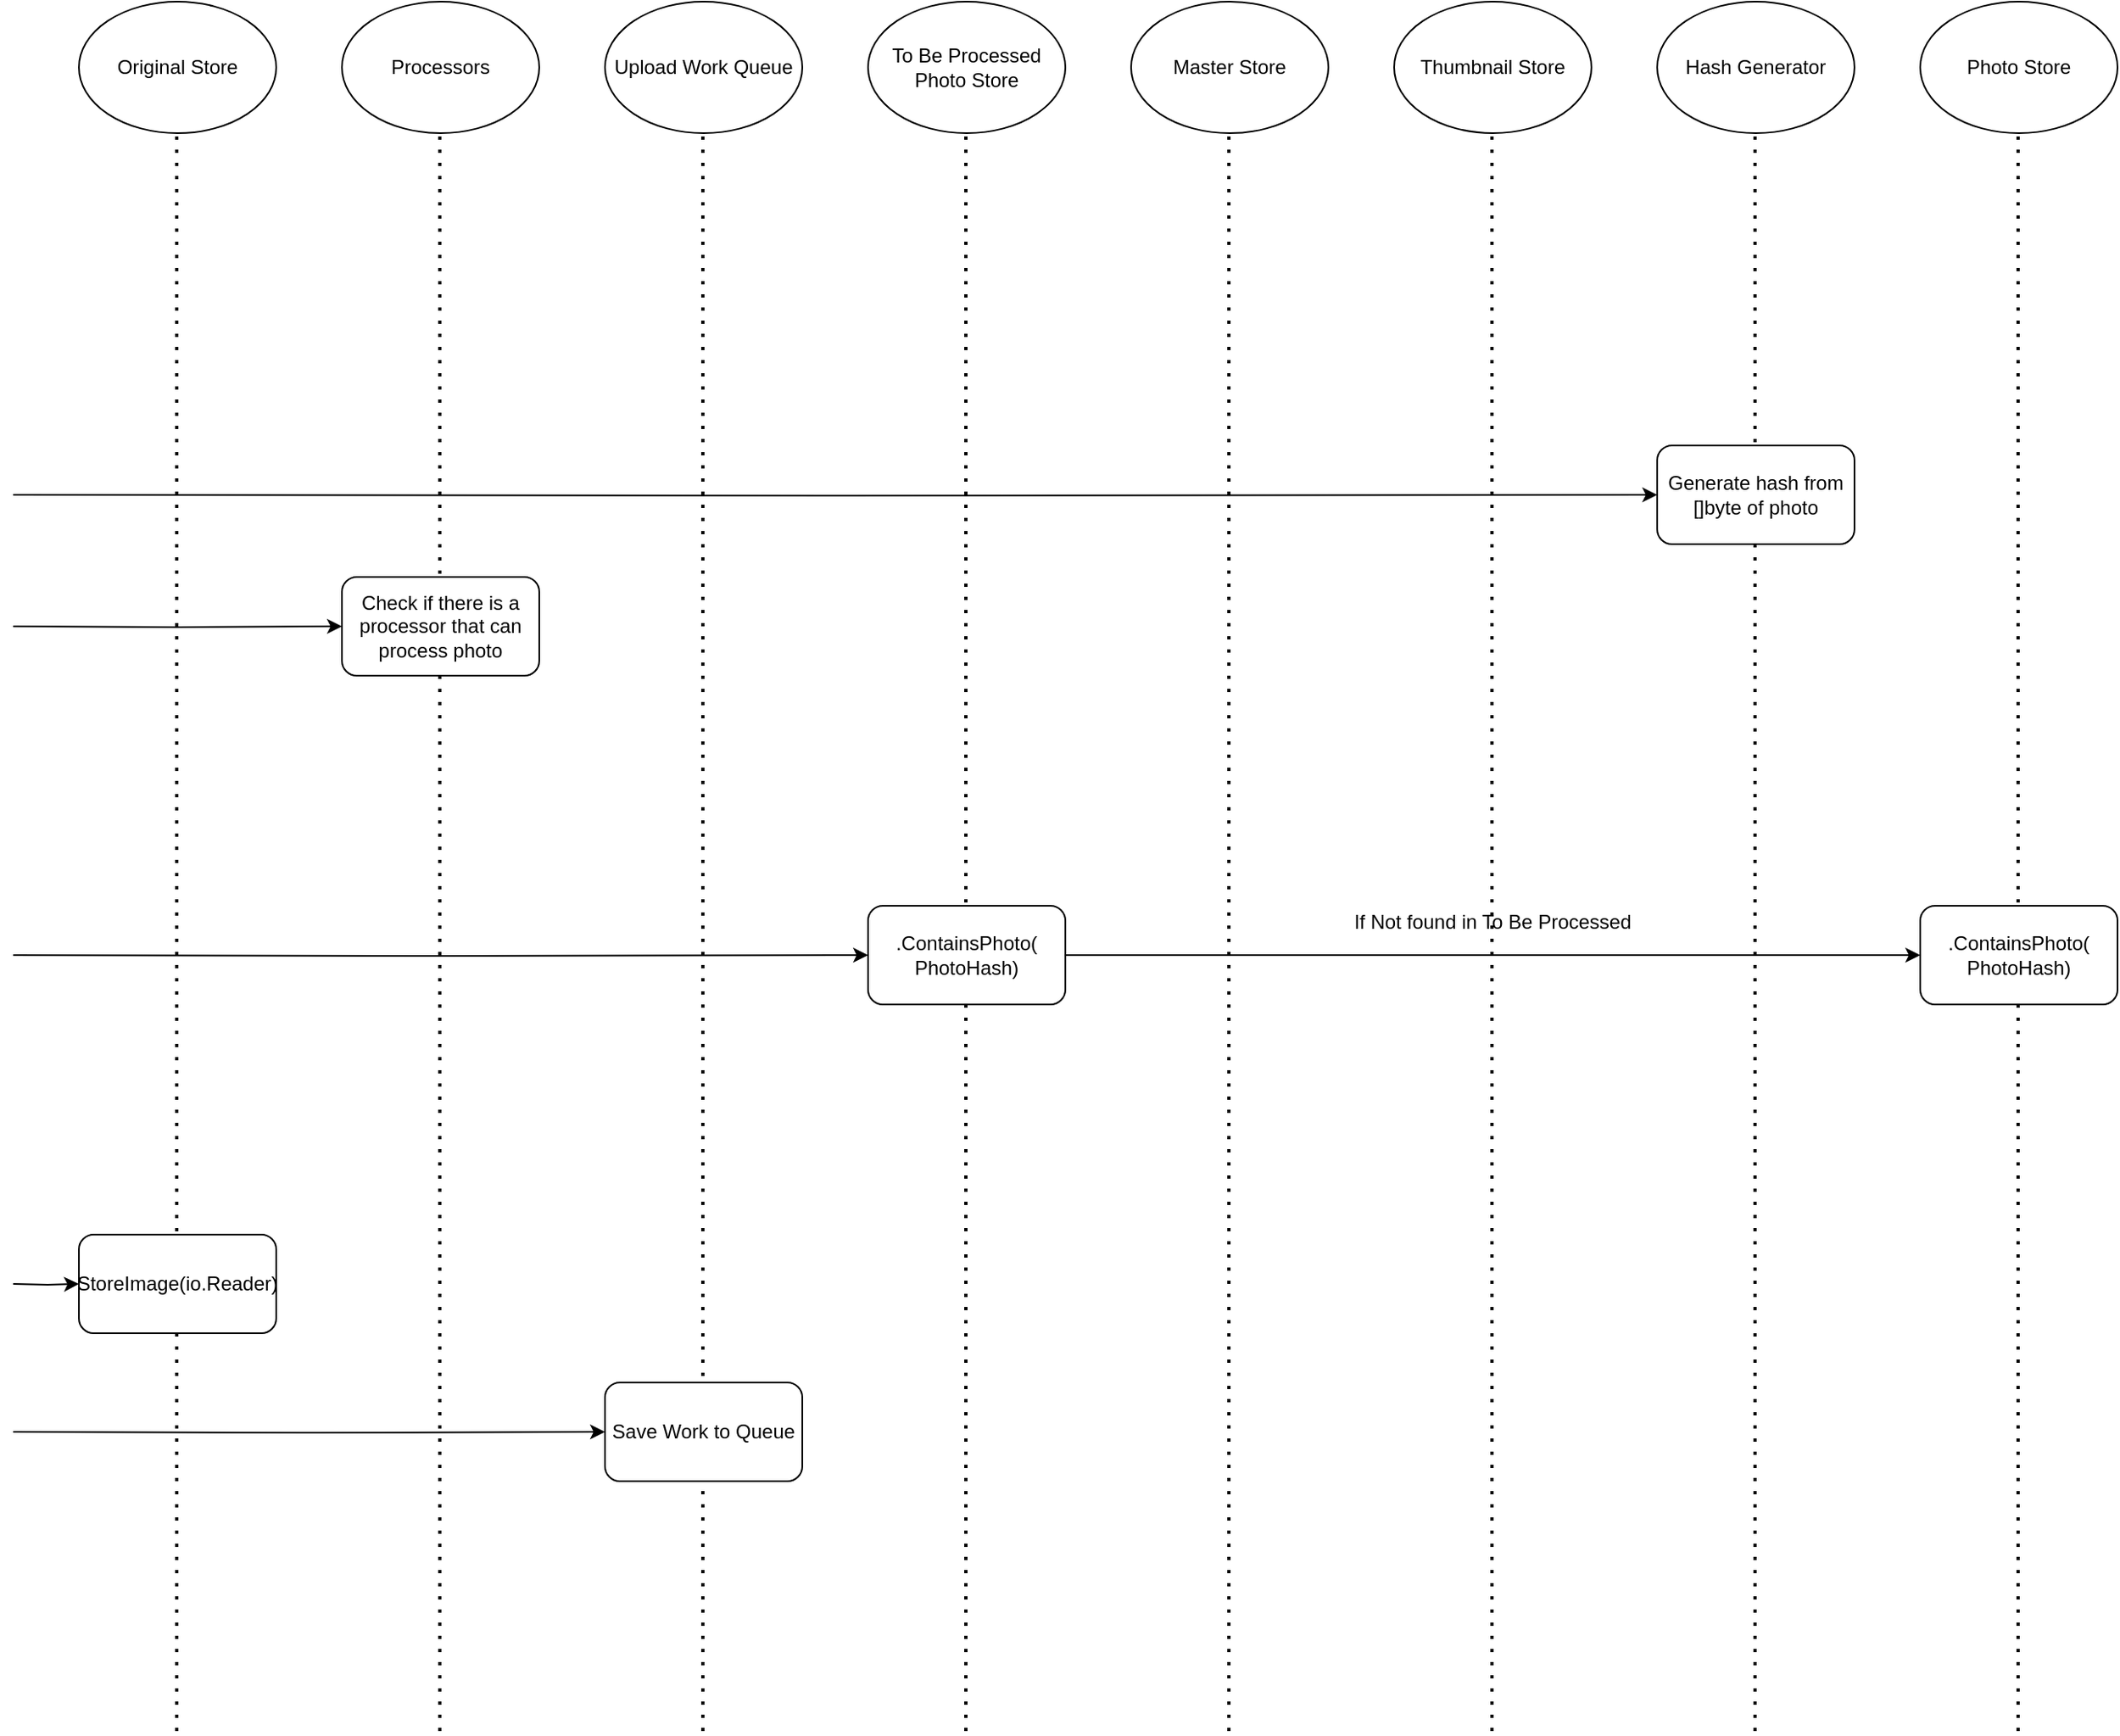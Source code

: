 <mxfile version="13.6.5">
    <diagram id="QYOa_jhQ2QRi0lswHNvo" name="Page-1">
        <mxGraphModel dx="1101" dy="631" grid="1" gridSize="10" guides="1" tooltips="1" connect="1" arrows="1" fold="1" page="1" pageScale="1" pageWidth="850" pageHeight="1100" math="0" shadow="0">
            <root>
                <mxCell id="0"/>
                <mxCell id="1" parent="0"/>
                <mxCell id="5" value="Original Store" style="ellipse;whiteSpace=wrap;html=1;" parent="1" vertex="1">
                    <mxGeometry x="320" y="40" width="120" height="80" as="geometry"/>
                </mxCell>
                <mxCell id="6" value="Processors" style="ellipse;whiteSpace=wrap;html=1;" parent="1" vertex="1">
                    <mxGeometry x="480" y="40" width="120" height="80" as="geometry"/>
                </mxCell>
                <mxCell id="7" value="Upload Work Queue" style="ellipse;whiteSpace=wrap;html=1;" parent="1" vertex="1">
                    <mxGeometry x="640" y="40" width="120" height="80" as="geometry"/>
                </mxCell>
                <mxCell id="8" value="To Be Processed Photo Store" style="ellipse;whiteSpace=wrap;html=1;" parent="1" vertex="1">
                    <mxGeometry x="800" y="40" width="120" height="80" as="geometry"/>
                </mxCell>
                <mxCell id="9" value="Master Store" style="ellipse;whiteSpace=wrap;html=1;" parent="1" vertex="1">
                    <mxGeometry x="960" y="40" width="120" height="80" as="geometry"/>
                </mxCell>
                <mxCell id="10" value="Thumbnail Store" style="ellipse;whiteSpace=wrap;html=1;" parent="1" vertex="1">
                    <mxGeometry x="1120" y="40" width="120" height="80" as="geometry"/>
                </mxCell>
                <mxCell id="12" value="" style="endArrow=none;dashed=1;html=1;dashPattern=1 3;strokeWidth=2;entryX=0.5;entryY=1;entryDx=0;entryDy=0;" parent="1" edge="1">
                    <mxGeometry width="50" height="50" relative="1" as="geometry">
                        <mxPoint x="379.5" y="1092" as="sourcePoint"/>
                        <mxPoint x="379.5" y="120" as="targetPoint"/>
                    </mxGeometry>
                </mxCell>
                <mxCell id="13" value="" style="endArrow=none;dashed=1;html=1;dashPattern=1 3;strokeWidth=2;entryX=0.5;entryY=1;entryDx=0;entryDy=0;" parent="1" edge="1">
                    <mxGeometry width="50" height="50" relative="1" as="geometry">
                        <mxPoint x="539.5" y="1092" as="sourcePoint"/>
                        <mxPoint x="539.5" y="120" as="targetPoint"/>
                    </mxGeometry>
                </mxCell>
                <mxCell id="14" value="" style="endArrow=none;dashed=1;html=1;dashPattern=1 3;strokeWidth=2;entryX=0.5;entryY=1;entryDx=0;entryDy=0;" parent="1" edge="1">
                    <mxGeometry width="50" height="50" relative="1" as="geometry">
                        <mxPoint x="699.5" y="1092" as="sourcePoint"/>
                        <mxPoint x="699.5" y="120" as="targetPoint"/>
                    </mxGeometry>
                </mxCell>
                <mxCell id="15" value="" style="endArrow=none;dashed=1;html=1;dashPattern=1 3;strokeWidth=2;entryX=0.5;entryY=1;entryDx=0;entryDy=0;" parent="1" edge="1">
                    <mxGeometry width="50" height="50" relative="1" as="geometry">
                        <mxPoint x="859.5" y="1092" as="sourcePoint"/>
                        <mxPoint x="859.5" y="120" as="targetPoint"/>
                    </mxGeometry>
                </mxCell>
                <mxCell id="16" value="" style="endArrow=none;dashed=1;html=1;dashPattern=1 3;strokeWidth=2;entryX=0.5;entryY=1;entryDx=0;entryDy=0;" parent="1" edge="1">
                    <mxGeometry width="50" height="50" relative="1" as="geometry">
                        <mxPoint x="1019.5" y="1092" as="sourcePoint"/>
                        <mxPoint x="1019.5" y="120" as="targetPoint"/>
                    </mxGeometry>
                </mxCell>
                <mxCell id="17" value="" style="endArrow=none;dashed=1;html=1;dashPattern=1 3;strokeWidth=2;entryX=0.5;entryY=1;entryDx=0;entryDy=0;" parent="1" edge="1">
                    <mxGeometry width="50" height="50" relative="1" as="geometry">
                        <mxPoint x="1179.5" y="1092" as="sourcePoint"/>
                        <mxPoint x="1179.5" y="120" as="targetPoint"/>
                    </mxGeometry>
                </mxCell>
                <mxCell id="43" style="edgeStyle=orthogonalEdgeStyle;rounded=0;orthogonalLoop=1;jettySize=auto;html=1;exitX=1;exitY=0.5;exitDx=0;exitDy=0;entryX=0;entryY=0.5;entryDx=0;entryDy=0;" parent="1" target="41" edge="1">
                    <mxGeometry relative="1" as="geometry">
                        <mxPoint x="280" y="340" as="sourcePoint"/>
                    </mxGeometry>
                </mxCell>
                <mxCell id="39" value="Hash Generator" style="ellipse;whiteSpace=wrap;html=1;" parent="1" vertex="1">
                    <mxGeometry x="1280" y="40" width="120" height="80" as="geometry"/>
                </mxCell>
                <mxCell id="40" value="" style="endArrow=none;dashed=1;html=1;dashPattern=1 3;strokeWidth=2;entryX=0.5;entryY=1;entryDx=0;entryDy=0;" parent="1" edge="1">
                    <mxGeometry width="50" height="50" relative="1" as="geometry">
                        <mxPoint x="1339.5" y="1092" as="sourcePoint"/>
                        <mxPoint x="1339.5" y="120" as="targetPoint"/>
                    </mxGeometry>
                </mxCell>
                <mxCell id="41" value="Generate hash from []byte of photo" style="rounded=1;whiteSpace=wrap;html=1;" parent="1" vertex="1">
                    <mxGeometry x="1280" y="310" width="120" height="60" as="geometry"/>
                </mxCell>
                <mxCell id="47" style="edgeStyle=orthogonalEdgeStyle;rounded=0;orthogonalLoop=1;jettySize=auto;html=1;exitX=1;exitY=0.5;exitDx=0;exitDy=0;entryX=0;entryY=0.5;entryDx=0;entryDy=0;" parent="1" target="45" edge="1">
                    <mxGeometry relative="1" as="geometry">
                        <mxPoint x="280" y="420" as="sourcePoint"/>
                    </mxGeometry>
                </mxCell>
                <mxCell id="45" value="Check if there is a processor that can process photo" style="rounded=1;whiteSpace=wrap;html=1;" parent="1" vertex="1">
                    <mxGeometry x="480" y="390" width="120" height="60" as="geometry"/>
                </mxCell>
                <mxCell id="54" style="edgeStyle=orthogonalEdgeStyle;rounded=0;orthogonalLoop=1;jettySize=auto;html=1;exitX=1;exitY=0.5;exitDx=0;exitDy=0;" parent="1" target="53" edge="1">
                    <mxGeometry relative="1" as="geometry">
                        <mxPoint x="280" y="620" as="sourcePoint"/>
                    </mxGeometry>
                </mxCell>
                <mxCell id="75" style="edgeStyle=orthogonalEdgeStyle;rounded=0;orthogonalLoop=1;jettySize=auto;html=1;exitX=1;exitY=0.5;exitDx=0;exitDy=0;entryX=0;entryY=0.5;entryDx=0;entryDy=0;" parent="1" source="53" target="74" edge="1">
                    <mxGeometry relative="1" as="geometry"/>
                </mxCell>
                <mxCell id="53" value=".ContainsPhoto(&lt;br&gt;PhotoHash)" style="rounded=1;whiteSpace=wrap;html=1;" parent="1" vertex="1">
                    <mxGeometry x="800" y="590" width="120" height="60" as="geometry"/>
                </mxCell>
                <mxCell id="62" style="edgeStyle=orthogonalEdgeStyle;rounded=0;orthogonalLoop=1;jettySize=auto;html=1;exitX=1;exitY=0.5;exitDx=0;exitDy=0;entryX=0;entryY=0.5;entryDx=0;entryDy=0;" parent="1" target="61" edge="1">
                    <mxGeometry relative="1" as="geometry">
                        <mxPoint x="280" y="820" as="sourcePoint"/>
                    </mxGeometry>
                </mxCell>
                <mxCell id="61" value="StoreImage(io.Reader)" style="rounded=1;whiteSpace=wrap;html=1;" parent="1" vertex="1">
                    <mxGeometry x="320" y="790" width="120" height="60" as="geometry"/>
                </mxCell>
                <mxCell id="70" style="edgeStyle=orthogonalEdgeStyle;rounded=0;orthogonalLoop=1;jettySize=auto;html=1;exitX=1;exitY=0.5;exitDx=0;exitDy=0;" parent="1" target="68" edge="1">
                    <mxGeometry relative="1" as="geometry">
                        <mxPoint x="280" y="910" as="sourcePoint"/>
                    </mxGeometry>
                </mxCell>
                <mxCell id="68" value="Save Work to Queue" style="rounded=1;whiteSpace=wrap;html=1;" parent="1" vertex="1">
                    <mxGeometry x="640" y="880" width="120" height="60" as="geometry"/>
                </mxCell>
                <mxCell id="72" value="Photo Store" style="ellipse;whiteSpace=wrap;html=1;" parent="1" vertex="1">
                    <mxGeometry x="1440" y="40" width="120" height="80" as="geometry"/>
                </mxCell>
                <mxCell id="73" value="" style="endArrow=none;dashed=1;html=1;dashPattern=1 3;strokeWidth=2;entryX=0.5;entryY=1;entryDx=0;entryDy=0;" parent="1" edge="1">
                    <mxGeometry width="50" height="50" relative="1" as="geometry">
                        <mxPoint x="1499.5" y="1092" as="sourcePoint"/>
                        <mxPoint x="1499.5" y="120" as="targetPoint"/>
                    </mxGeometry>
                </mxCell>
                <mxCell id="74" value=".ContainsPhoto(&lt;br&gt;PhotoHash)" style="rounded=1;whiteSpace=wrap;html=1;" parent="1" vertex="1">
                    <mxGeometry x="1440" y="590" width="120" height="60" as="geometry"/>
                </mxCell>
                <mxCell id="76" value="If Not found in To Be Processed" style="text;html=1;strokeColor=none;fillColor=none;align=center;verticalAlign=middle;whiteSpace=wrap;rounded=0;" parent="1" vertex="1">
                    <mxGeometry x="1065" y="590" width="230" height="20" as="geometry"/>
                </mxCell>
            </root>
        </mxGraphModel>
    </diagram>
</mxfile>